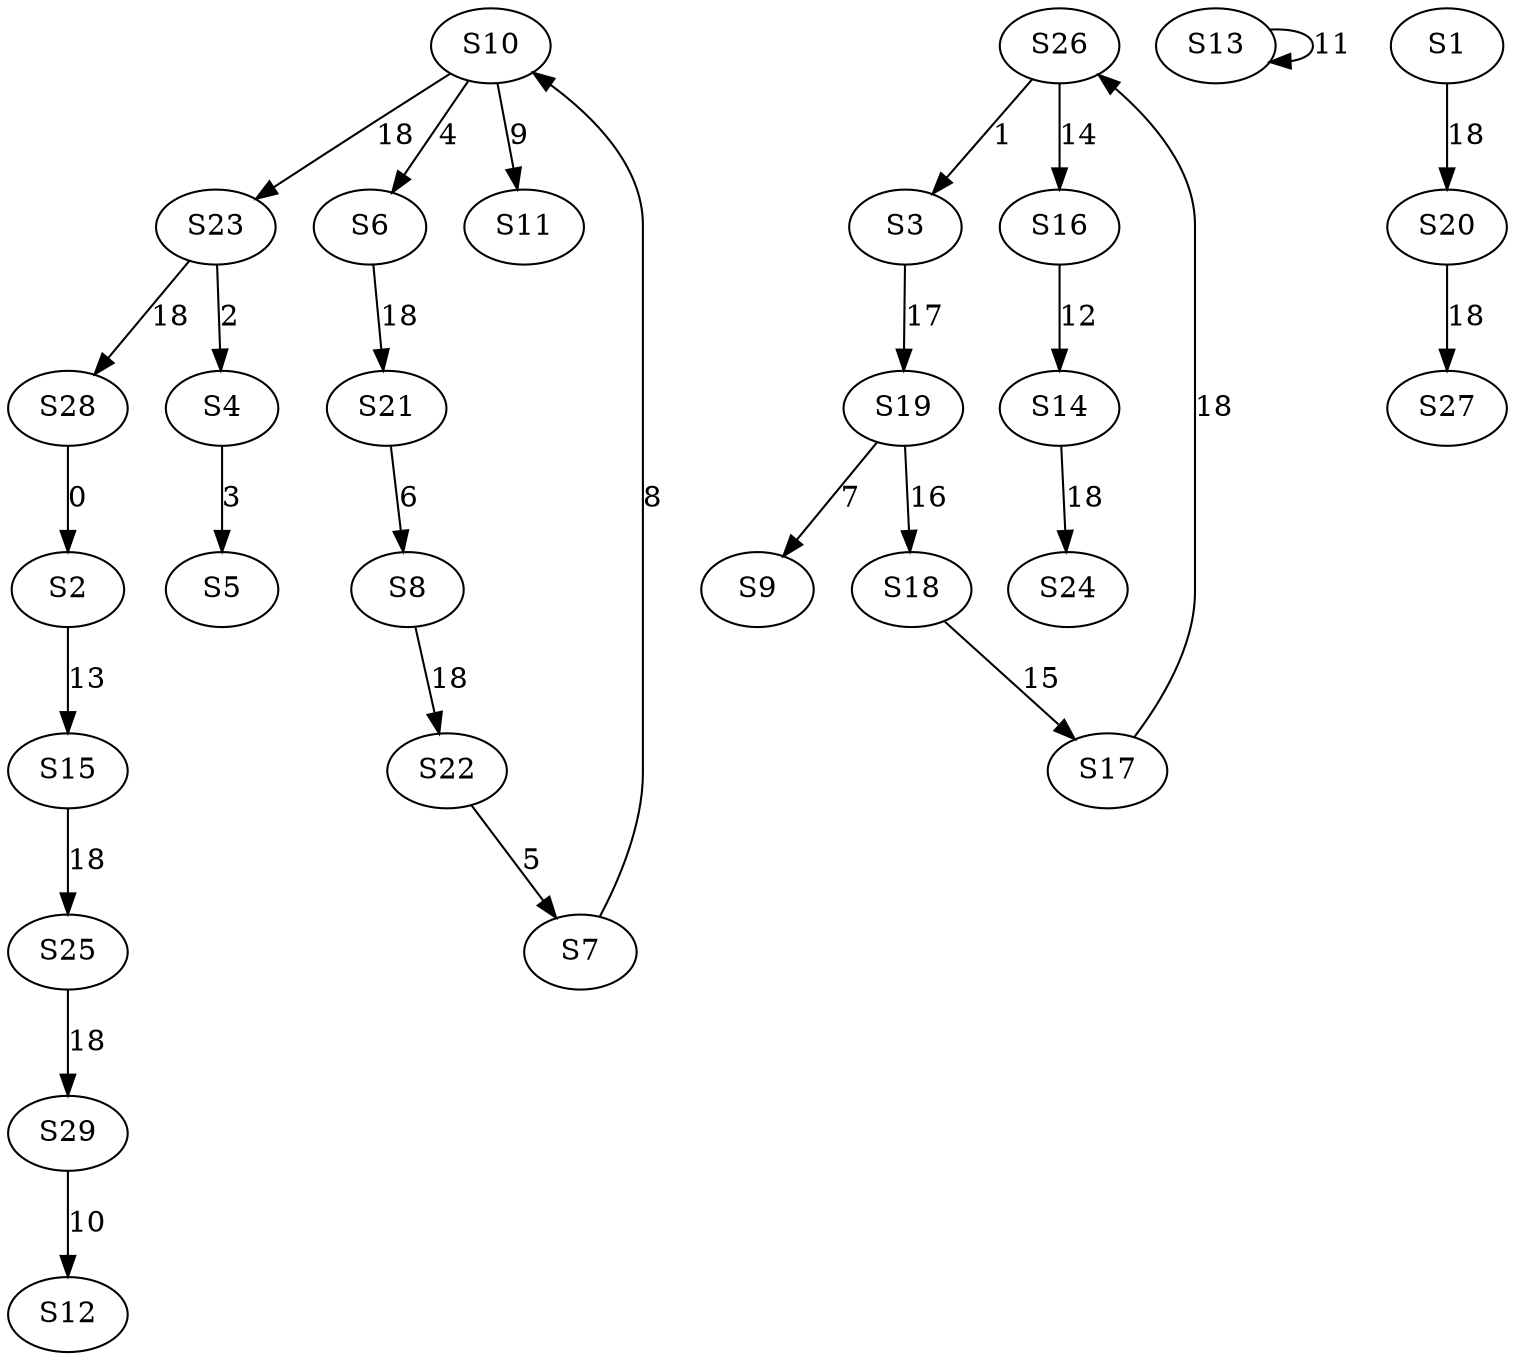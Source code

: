 strict digraph {
	S28 -> S2 [ label = 0 ];
	S26 -> S3 [ label = 1 ];
	S23 -> S4 [ label = 2 ];
	S4 -> S5 [ label = 3 ];
	S10 -> S6 [ label = 4 ];
	S22 -> S7 [ label = 5 ];
	S21 -> S8 [ label = 6 ];
	S19 -> S9 [ label = 7 ];
	S7 -> S10 [ label = 8 ];
	S10 -> S11 [ label = 9 ];
	S29 -> S12 [ label = 10 ];
	S13 -> S13 [ label = 11 ];
	S16 -> S14 [ label = 12 ];
	S2 -> S15 [ label = 13 ];
	S26 -> S16 [ label = 14 ];
	S18 -> S17 [ label = 15 ];
	S19 -> S18 [ label = 16 ];
	S3 -> S19 [ label = 17 ];
	S1 -> S20 [ label = 18 ];
	S6 -> S21 [ label = 18 ];
	S8 -> S22 [ label = 18 ];
	S10 -> S23 [ label = 18 ];
	S14 -> S24 [ label = 18 ];
	S15 -> S25 [ label = 18 ];
	S17 -> S26 [ label = 18 ];
	S20 -> S27 [ label = 18 ];
	S23 -> S28 [ label = 18 ];
	S25 -> S29 [ label = 18 ];
}